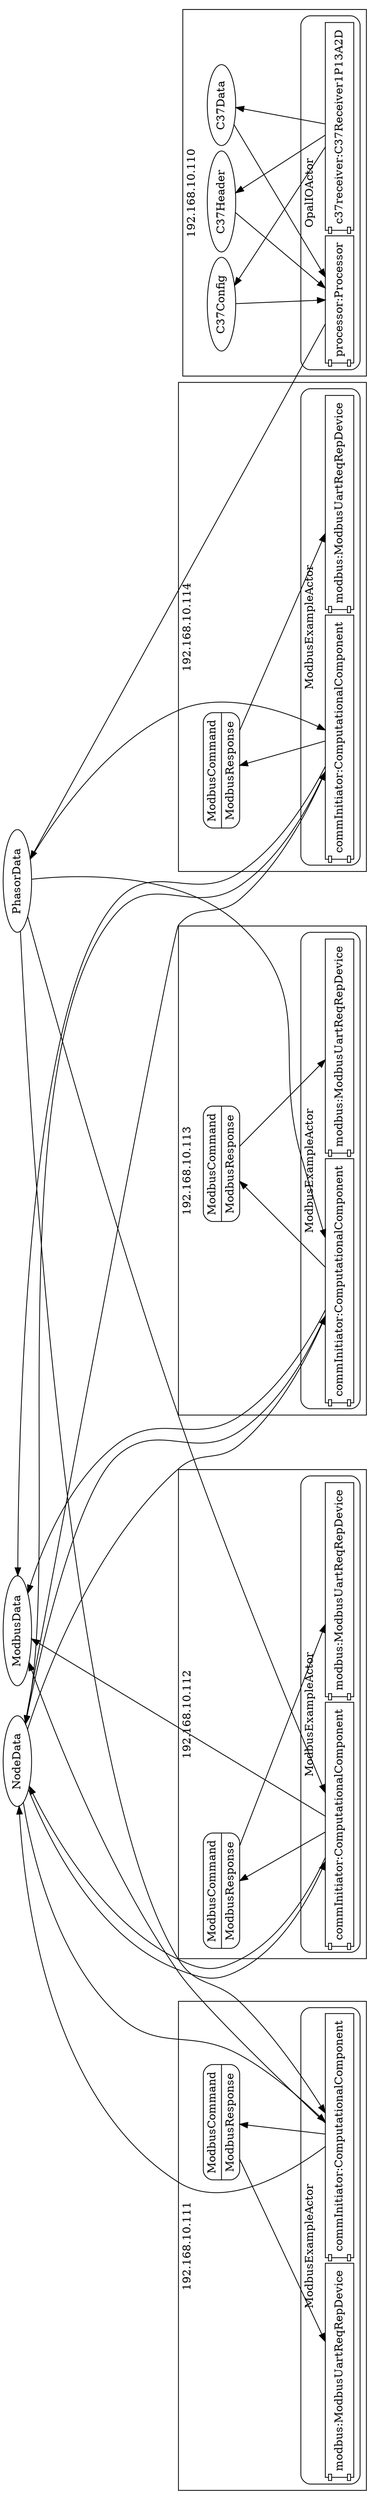 digraph RIAPSModbusUART {
orientation=l;
ranksep="1.5";
rankdir=TB;
nodesep="0.1";
subgraph msgs {
rank=min;
ModbusData [shape=ellipse];
NodeData [shape=ellipse];
PhasorData [shape=ellipse];
}

ModbusCommand_ModbusResponse_58 -> modbus_ModbusUartReqRepDevice_57;
commInitiator_ComputationalComponent_59 -> NodeData;
commInitiator_ComputationalComponent_59 -> ModbusData;
PhasorData -> commInitiator_ComputationalComponent_59;
NodeData -> commInitiator_ComputationalComponent_59;
commInitiator_ComputationalComponent_59 -> ModbusCommand_ModbusResponse_58;
subgraph "cluster_192.168.10.111" {
label="192.168.10.111";
rankdir=BT;
rank=max;
subgraph ModbusExampleActor_msgs_56 {
rank=min;
ModbusCommand_ModbusResponse_58 [label="{ModbusCommand | ModbusResponse}", shape=Mrecord];
}

subgraph cluster_ModbusExampleActor_55 {
label=ModbusExampleActor;
style=rounded;
modbus_ModbusUartReqRepDevice_57 [label="modbus:ModbusUartReqRepDevice", shape=component, rank=max];
commInitiator_ComputationalComponent_59 [label="commInitiator:ComputationalComponent", shape=component, rank=max];
}

}

ModbusCommand_ModbusResponse_63 -> modbus_ModbusUartReqRepDevice_62;
commInitiator_ComputationalComponent_64 -> NodeData;
commInitiator_ComputationalComponent_64 -> ModbusData;
PhasorData -> commInitiator_ComputationalComponent_64;
NodeData -> commInitiator_ComputationalComponent_64;
commInitiator_ComputationalComponent_64 -> ModbusCommand_ModbusResponse_63;
subgraph "cluster_192.168.10.112" {
label="192.168.10.112";
rankdir=BT;
rank=max;
subgraph ModbusExampleActor_msgs_61 {
rank=min;
ModbusCommand_ModbusResponse_63 [label="{ModbusCommand | ModbusResponse}", shape=Mrecord];
}

subgraph cluster_ModbusExampleActor_60 {
label=ModbusExampleActor;
style=rounded;
modbus_ModbusUartReqRepDevice_62 [label="modbus:ModbusUartReqRepDevice", shape=component, rank=max];
commInitiator_ComputationalComponent_64 [label="commInitiator:ComputationalComponent", shape=component, rank=max];
}

}

ModbusCommand_ModbusResponse_68 -> modbus_ModbusUartReqRepDevice_67;
commInitiator_ComputationalComponent_69 -> NodeData;
commInitiator_ComputationalComponent_69 -> ModbusData;
PhasorData -> commInitiator_ComputationalComponent_69;
NodeData -> commInitiator_ComputationalComponent_69;
commInitiator_ComputationalComponent_69 -> ModbusCommand_ModbusResponse_68;
subgraph "cluster_192.168.10.113" {
label="192.168.10.113";
rankdir=BT;
rank=max;
subgraph ModbusExampleActor_msgs_66 {
rank=min;
ModbusCommand_ModbusResponse_68 [label="{ModbusCommand | ModbusResponse}", shape=Mrecord];
}

subgraph cluster_ModbusExampleActor_65 {
label=ModbusExampleActor;
style=rounded;
modbus_ModbusUartReqRepDevice_67 [label="modbus:ModbusUartReqRepDevice", shape=component, rank=max];
commInitiator_ComputationalComponent_69 [label="commInitiator:ComputationalComponent", shape=component, rank=max];
}

}

ModbusCommand_ModbusResponse_73 -> modbus_ModbusUartReqRepDevice_72;
commInitiator_ComputationalComponent_74 -> NodeData;
commInitiator_ComputationalComponent_74 -> ModbusData;
PhasorData -> commInitiator_ComputationalComponent_74;
NodeData -> commInitiator_ComputationalComponent_74;
commInitiator_ComputationalComponent_74 -> ModbusCommand_ModbusResponse_73;
subgraph "cluster_192.168.10.114" {
label="192.168.10.114";
rankdir=BT;
rank=max;
subgraph ModbusExampleActor_msgs_71 {
rank=min;
ModbusCommand_ModbusResponse_73 [label="{ModbusCommand | ModbusResponse}", shape=Mrecord];
}

subgraph cluster_ModbusExampleActor_70 {
label=ModbusExampleActor;
style=rounded;
modbus_ModbusUartReqRepDevice_72 [label="modbus:ModbusUartReqRepDevice", shape=component, rank=max];
commInitiator_ComputationalComponent_74 [label="commInitiator:ComputationalComponent", shape=component, rank=max];
}

}

c37receiver_C37Receiver1P13A2D_77 -> C37Header_78;
c37receiver_C37Receiver1P13A2D_77 -> C37Config_79;
c37receiver_C37Receiver1P13A2D_77 -> C37Data_80;
processor_Processor_81 -> PhasorData;
C37Config_79 -> processor_Processor_81;
C37Data_80 -> processor_Processor_81;
C37Header_78 -> processor_Processor_81;
subgraph "cluster_192.168.10.110" {
label="192.168.10.110";
rankdir=BT;
rank=max;
subgraph OpalIOActor_msgs_76 {
rank=min;
C37Header_78 [label=C37Header, shape=ellipse];
C37Config_79 [label=C37Config, shape=ellipse];
C37Data_80 [label=C37Data, shape=ellipse];
}

subgraph cluster_OpalIOActor_75 {
label=OpalIOActor;
style=rounded;
c37receiver_C37Receiver1P13A2D_77 [label="c37receiver:C37Receiver1P13A2D", shape=component, rank=max];
processor_Processor_81 [label="processor:Processor", shape=component, rank=max];
}

}

}
